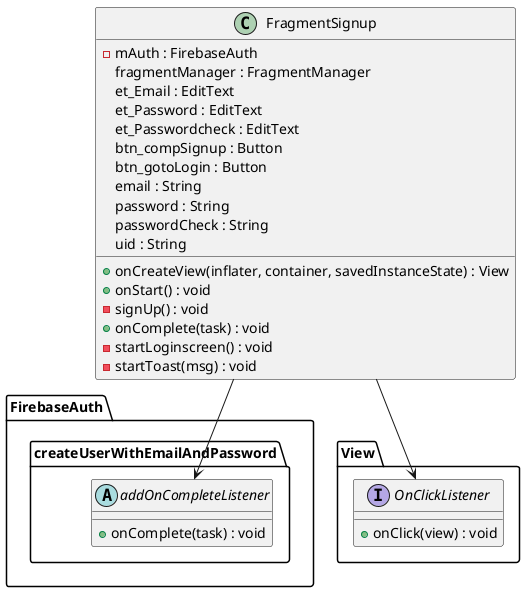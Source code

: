 @startuml
FragmentSignup --> FirebaseAuth.createUserWithEmailAndPassword.addOnCompleteListener
FragmentSignup --> View.OnClickListener
class FragmentSignup {
    -mAuth : FirebaseAuth
    fragmentManager : FragmentManager
    et_Email : EditText
    et_Password : EditText
    et_Passwordcheck : EditText
    btn_compSignup : Button
    btn_gotoLogin : Button
    email : String
    password : String
    passwordCheck : String
    uid : String

    +onCreateView(inflater, container, savedInstanceState) : View
    +onStart() : void
    -signUp() : void
    +onComplete(task) : void
    -startLoginscreen() : void
    -startToast(msg) : void
}

namespace FirebaseAuth.createUserWithEmailAndPassword{
    abstract class addOnCompleteListener {
        +onComplete(task) : void
    }
}

interface View.OnClickListener {
    +onClick(view) : void
}

@enduml